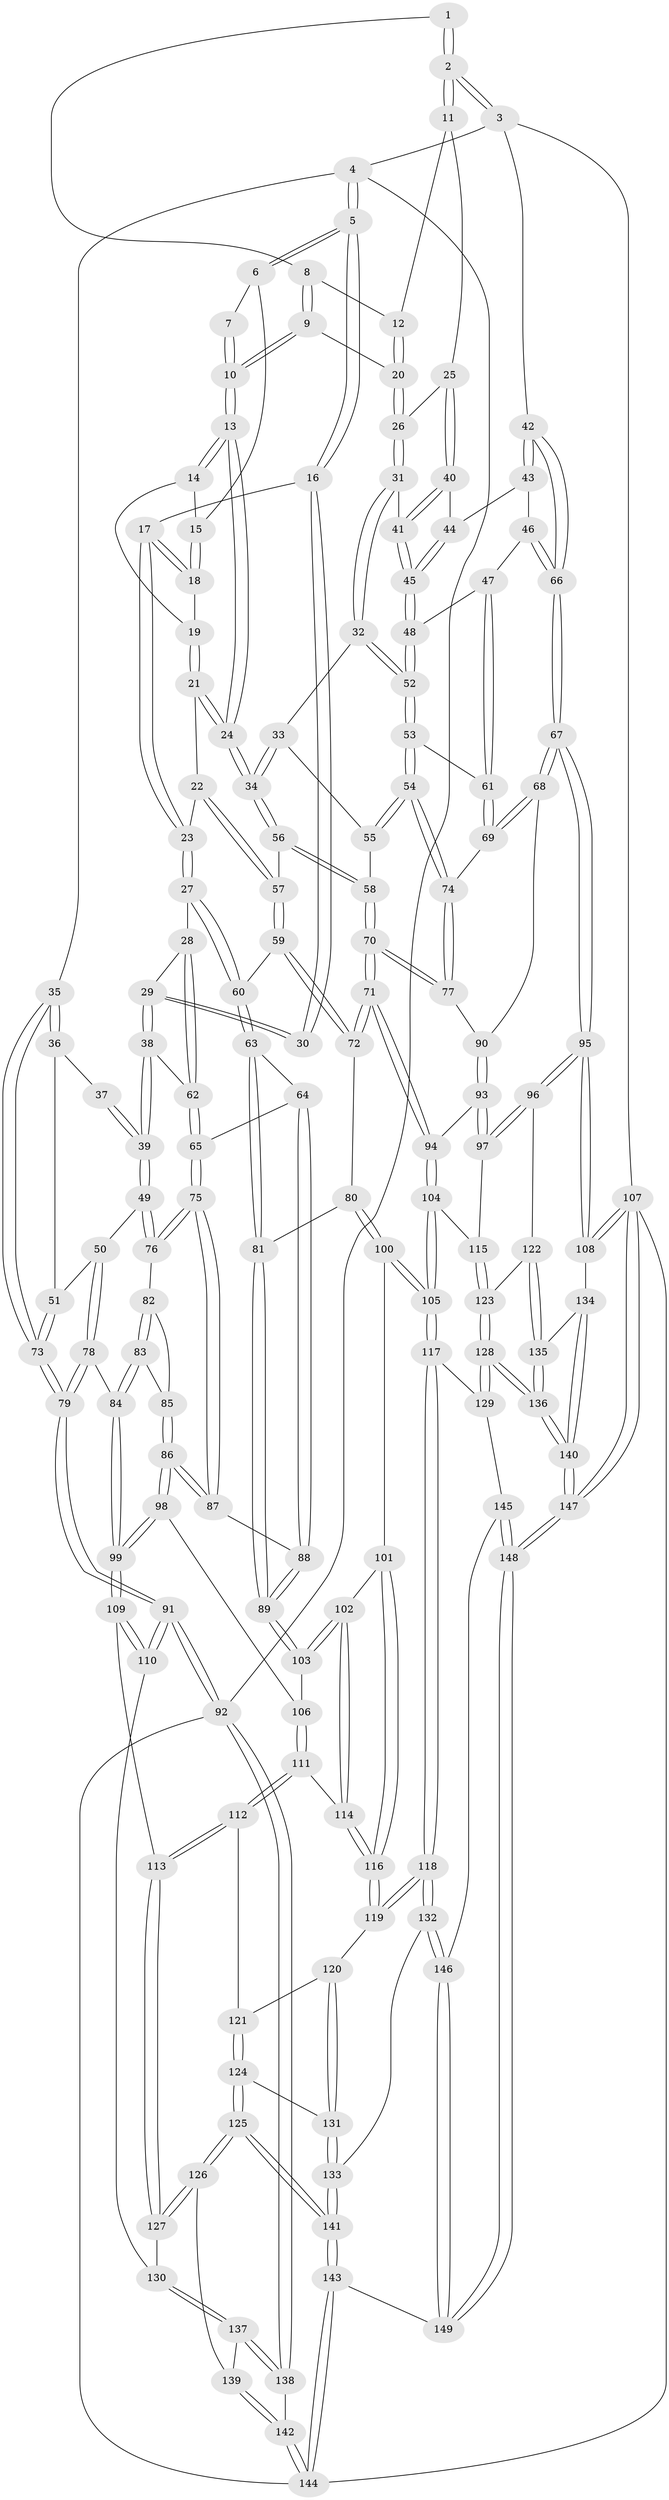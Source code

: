 // Generated by graph-tools (version 1.1) at 2025/59/03/09/25 04:59:38]
// undirected, 149 vertices, 369 edges
graph export_dot {
graph [start="1"]
  node [color=gray90,style=filled];
  1 [pos="+0.8624120136910134+0"];
  2 [pos="+1+0"];
  3 [pos="+1+0"];
  4 [pos="+0+0"];
  5 [pos="+0+0"];
  6 [pos="+0.4591231821880947+0"];
  7 [pos="+0.5624228548019967+0"];
  8 [pos="+0.7796797649728368+0"];
  9 [pos="+0.6974728339897109+0.11892440736122194"];
  10 [pos="+0.6550716162855438+0.12327643904255937"];
  11 [pos="+1+0.004337153637061588"];
  12 [pos="+0.8103519627382371+0.07762117829841386"];
  13 [pos="+0.6159092522982443+0.15853182031783053"];
  14 [pos="+0.5192475292014245+0.06128847613176772"];
  15 [pos="+0.4420965348614173+0"];
  16 [pos="+0.21757370085540767+0.1039816551045325"];
  17 [pos="+0.3186661967187396+0.10050663344773539"];
  18 [pos="+0.39513761346952303+0.031728519458703086"];
  19 [pos="+0.45708005644670396+0.12462049992910097"];
  20 [pos="+0.7527575683341752+0.13705402945439268"];
  21 [pos="+0.4814500586243473+0.19507792380754846"];
  22 [pos="+0.42974829500710265+0.22343055591057961"];
  23 [pos="+0.39857800275336236+0.2340571314316099"];
  24 [pos="+0.5927605227277191+0.19812062178479076"];
  25 [pos="+0.9121863048513745+0.158931545675921"];
  26 [pos="+0.7763334435244639+0.15888222983555778"];
  27 [pos="+0.3782113536966727+0.26235261391672665"];
  28 [pos="+0.35743736083278066+0.26653285325973924"];
  29 [pos="+0.25941465140878595+0.2500106565074105"];
  30 [pos="+0.21525489680121387+0.13177131703773173"];
  31 [pos="+0.786453994357705+0.2456332691288083"];
  32 [pos="+0.7823589557112534+0.25357809031543016"];
  33 [pos="+0.7019168815245613+0.2645907360677755"];
  34 [pos="+0.5998867480511948+0.22411150638277194"];
  35 [pos="+0+0"];
  36 [pos="+0.10277394717709348+0.23170513204490156"];
  37 [pos="+0.18677824102264895+0.16587880566110633"];
  38 [pos="+0.18559549846377205+0.3339439068768524"];
  39 [pos="+0.15166892409189411+0.3474949442250557"];
  40 [pos="+0.9151089711319671+0.17701523587423218"];
  41 [pos="+0.8344793157488798+0.25072802844836833"];
  42 [pos="+1+0.24466104743741007"];
  43 [pos="+0.935304464998506+0.21627010463024876"];
  44 [pos="+0.9299781097314432+0.21140706089101466"];
  45 [pos="+0.875792424691235+0.28558947365727433"];
  46 [pos="+0.971289239961083+0.31226131164516896"];
  47 [pos="+0.8844042457209372+0.31040702354248595"];
  48 [pos="+0.8766847963002327+0.2949305736565808"];
  49 [pos="+0.15140744113198532+0.34763937377314486"];
  50 [pos="+0.14787207335422126+0.3471979453502978"];
  51 [pos="+0.11358637115541266+0.3116183657296755"];
  52 [pos="+0.7854558960073107+0.3104867408810658"];
  53 [pos="+0.7761752051153517+0.3513597865554629"];
  54 [pos="+0.7611995897733332+0.36932767400216654"];
  55 [pos="+0.7140690388684613+0.2993815464360815"];
  56 [pos="+0.594891754391976+0.2995287938162996"];
  57 [pos="+0.5105983620098709+0.3451677427882491"];
  58 [pos="+0.6257529137584945+0.3559490927436396"];
  59 [pos="+0.509471307467316+0.34632793490434743"];
  60 [pos="+0.41834730853466323+0.37994391279026174"];
  61 [pos="+0.8704887818432525+0.3489303554209366"];
  62 [pos="+0.28901575649718697+0.3676921611928056"];
  63 [pos="+0.4145931704271134+0.3936769292273076"];
  64 [pos="+0.41308977240075584+0.39459665517087145"];
  65 [pos="+0.29918367464793266+0.385029634936967"];
  66 [pos="+1+0.4845532314389244"];
  67 [pos="+1+0.5303705410906518"];
  68 [pos="+0.9437931335580401+0.44923386535102083"];
  69 [pos="+0.9133117231888253+0.42685681928290564"];
  70 [pos="+0.6679023017969583+0.44565467805595715"];
  71 [pos="+0.6501943760596152+0.4691077443691113"];
  72 [pos="+0.5512369352604998+0.48484434499271467"];
  73 [pos="+0+0.253024509961768"];
  74 [pos="+0.7432307201489876+0.40662713746575063"];
  75 [pos="+0.2856920026282333+0.44510040262082295"];
  76 [pos="+0.1663410357830985+0.37864231489987604"];
  77 [pos="+0.7149114513203103+0.4339669465195057"];
  78 [pos="+0.041911802131342726+0.4442208067770304"];
  79 [pos="+0+0.4600162761074518"];
  80 [pos="+0.5415108152104442+0.4889640657346659"];
  81 [pos="+0.4926891858483415+0.4794989237934718"];
  82 [pos="+0.16908801783734254+0.3913891466757178"];
  83 [pos="+0.1399529434766524+0.5129963826484041"];
  84 [pos="+0.12687771145683197+0.5491101243773862"];
  85 [pos="+0.1998035289884644+0.4517584329909847"];
  86 [pos="+0.25504017532422874+0.5276855921425484"];
  87 [pos="+0.2983790136741354+0.504905517778424"];
  88 [pos="+0.33006734270772564+0.5079611937128659"];
  89 [pos="+0.38878895575511346+0.5589318618950407"];
  90 [pos="+0.7942441511935543+0.4984014651545225"];
  91 [pos="+0+0.7098489255117482"];
  92 [pos="+0+0.8612993639865084"];
  93 [pos="+0.8232678804140265+0.5776038345087801"];
  94 [pos="+0.6759733094019348+0.6096653438423959"];
  95 [pos="+1+0.5714199481642365"];
  96 [pos="+1+0.5795239662098152"];
  97 [pos="+0.8800084838876542+0.6132414659646327"];
  98 [pos="+0.24654611330876838+0.537861371254841"];
  99 [pos="+0.14911751066138323+0.6057948890086986"];
  100 [pos="+0.5055628463355141+0.6505371880379337"];
  101 [pos="+0.4759956234749581+0.6540342574242518"];
  102 [pos="+0.40392125238399335+0.5942547304123131"];
  103 [pos="+0.3933497240047079+0.5776673529873112"];
  104 [pos="+0.6527852302382909+0.6961673580438807"];
  105 [pos="+0.6331356917565742+0.7125360671084642"];
  106 [pos="+0.30945539714297404+0.6272695862404911"];
  107 [pos="+1+1"];
  108 [pos="+1+0.7854222802320201"];
  109 [pos="+0.13012241231001057+0.6574646924186329"];
  110 [pos="+0+0.7015544174266137"];
  111 [pos="+0.2912044522240935+0.6924611462364666"];
  112 [pos="+0.22423012480171695+0.7187506622050363"];
  113 [pos="+0.20881546961318714+0.7185163083002822"];
  114 [pos="+0.32748592083667527+0.6961382825528935"];
  115 [pos="+0.7940130347532348+0.7166195232976406"];
  116 [pos="+0.41131188375768424+0.7434396602837102"];
  117 [pos="+0.6146705820691153+0.8289103211024559"];
  118 [pos="+0.5678378260372251+0.8674014756988367"];
  119 [pos="+0.4119005023824636+0.7653183472777637"];
  120 [pos="+0.3889002480840833+0.7909673130380316"];
  121 [pos="+0.2788624734446555+0.7668156656121501"];
  122 [pos="+0.9026314324181651+0.7906658361726975"];
  123 [pos="+0.843736677612344+0.8017454239876544"];
  124 [pos="+0.32165461691718666+0.8674676068877224"];
  125 [pos="+0.2934222770561818+0.935392412359806"];
  126 [pos="+0.2227381198019312+0.877265723266416"];
  127 [pos="+0.20445103486948607+0.7816311658169286"];
  128 [pos="+0.7977859306140446+0.8960929053371401"];
  129 [pos="+0.7371298135713616+0.890259571826702"];
  130 [pos="+0.10404970241378479+0.8513939256480657"];
  131 [pos="+0.38380656578029715+0.8028637160578188"];
  132 [pos="+0.5673154924775068+0.8684676315487488"];
  133 [pos="+0.4345526796960747+0.9038285865704052"];
  134 [pos="+0.9576719111052253+0.8696237571076435"];
  135 [pos="+0.9504182648490429+0.8626147766539121"];
  136 [pos="+0.8062704873427446+0.9079229241165317"];
  137 [pos="+0.10795982221278476+0.868135534872361"];
  138 [pos="+0.021943418374699507+0.9259906364351277"];
  139 [pos="+0.1411769746107751+0.8947516487098766"];
  140 [pos="+0.9049477723991417+1"];
  141 [pos="+0.3143626811037825+0.9984966747181392"];
  142 [pos="+0.11605940863356673+1"];
  143 [pos="+0.3002625624748299+1"];
  144 [pos="+0.2281026603789103+1"];
  145 [pos="+0.7104299849254253+0.9546067327945649"];
  146 [pos="+0.5583532197961295+1"];
  147 [pos="+1+1"];
  148 [pos="+0.8109884845025379+1"];
  149 [pos="+0.5435499801802649+1"];
  1 -- 2;
  1 -- 2;
  1 -- 8;
  2 -- 3;
  2 -- 3;
  2 -- 11;
  2 -- 11;
  3 -- 4;
  3 -- 42;
  3 -- 107;
  4 -- 5;
  4 -- 5;
  4 -- 35;
  4 -- 92;
  5 -- 6;
  5 -- 6;
  5 -- 16;
  5 -- 16;
  6 -- 7;
  6 -- 15;
  7 -- 10;
  7 -- 10;
  8 -- 9;
  8 -- 9;
  8 -- 12;
  9 -- 10;
  9 -- 10;
  9 -- 20;
  10 -- 13;
  10 -- 13;
  11 -- 12;
  11 -- 25;
  12 -- 20;
  12 -- 20;
  13 -- 14;
  13 -- 14;
  13 -- 24;
  13 -- 24;
  14 -- 15;
  14 -- 19;
  15 -- 18;
  15 -- 18;
  16 -- 17;
  16 -- 30;
  16 -- 30;
  17 -- 18;
  17 -- 18;
  17 -- 23;
  17 -- 23;
  18 -- 19;
  19 -- 21;
  19 -- 21;
  20 -- 26;
  20 -- 26;
  21 -- 22;
  21 -- 24;
  21 -- 24;
  22 -- 23;
  22 -- 57;
  22 -- 57;
  23 -- 27;
  23 -- 27;
  24 -- 34;
  24 -- 34;
  25 -- 26;
  25 -- 40;
  25 -- 40;
  26 -- 31;
  26 -- 31;
  27 -- 28;
  27 -- 60;
  27 -- 60;
  28 -- 29;
  28 -- 62;
  28 -- 62;
  29 -- 30;
  29 -- 30;
  29 -- 38;
  29 -- 38;
  31 -- 32;
  31 -- 32;
  31 -- 41;
  32 -- 33;
  32 -- 52;
  32 -- 52;
  33 -- 34;
  33 -- 34;
  33 -- 55;
  34 -- 56;
  34 -- 56;
  35 -- 36;
  35 -- 36;
  35 -- 73;
  35 -- 73;
  36 -- 37;
  36 -- 51;
  37 -- 39;
  37 -- 39;
  38 -- 39;
  38 -- 39;
  38 -- 62;
  39 -- 49;
  39 -- 49;
  40 -- 41;
  40 -- 41;
  40 -- 44;
  41 -- 45;
  41 -- 45;
  42 -- 43;
  42 -- 43;
  42 -- 66;
  42 -- 66;
  43 -- 44;
  43 -- 46;
  44 -- 45;
  44 -- 45;
  45 -- 48;
  45 -- 48;
  46 -- 47;
  46 -- 66;
  46 -- 66;
  47 -- 48;
  47 -- 61;
  47 -- 61;
  48 -- 52;
  48 -- 52;
  49 -- 50;
  49 -- 76;
  49 -- 76;
  50 -- 51;
  50 -- 78;
  50 -- 78;
  51 -- 73;
  51 -- 73;
  52 -- 53;
  52 -- 53;
  53 -- 54;
  53 -- 54;
  53 -- 61;
  54 -- 55;
  54 -- 55;
  54 -- 74;
  54 -- 74;
  55 -- 58;
  56 -- 57;
  56 -- 58;
  56 -- 58;
  57 -- 59;
  57 -- 59;
  58 -- 70;
  58 -- 70;
  59 -- 60;
  59 -- 72;
  59 -- 72;
  60 -- 63;
  60 -- 63;
  61 -- 69;
  61 -- 69;
  62 -- 65;
  62 -- 65;
  63 -- 64;
  63 -- 81;
  63 -- 81;
  64 -- 65;
  64 -- 88;
  64 -- 88;
  65 -- 75;
  65 -- 75;
  66 -- 67;
  66 -- 67;
  67 -- 68;
  67 -- 68;
  67 -- 95;
  67 -- 95;
  68 -- 69;
  68 -- 69;
  68 -- 90;
  69 -- 74;
  70 -- 71;
  70 -- 71;
  70 -- 77;
  70 -- 77;
  71 -- 72;
  71 -- 72;
  71 -- 94;
  71 -- 94;
  72 -- 80;
  73 -- 79;
  73 -- 79;
  74 -- 77;
  74 -- 77;
  75 -- 76;
  75 -- 76;
  75 -- 87;
  75 -- 87;
  76 -- 82;
  77 -- 90;
  78 -- 79;
  78 -- 79;
  78 -- 84;
  79 -- 91;
  79 -- 91;
  80 -- 81;
  80 -- 100;
  80 -- 100;
  81 -- 89;
  81 -- 89;
  82 -- 83;
  82 -- 83;
  82 -- 85;
  83 -- 84;
  83 -- 84;
  83 -- 85;
  84 -- 99;
  84 -- 99;
  85 -- 86;
  85 -- 86;
  86 -- 87;
  86 -- 87;
  86 -- 98;
  86 -- 98;
  87 -- 88;
  88 -- 89;
  88 -- 89;
  89 -- 103;
  89 -- 103;
  90 -- 93;
  90 -- 93;
  91 -- 92;
  91 -- 92;
  91 -- 110;
  91 -- 110;
  92 -- 138;
  92 -- 138;
  92 -- 144;
  93 -- 94;
  93 -- 97;
  93 -- 97;
  94 -- 104;
  94 -- 104;
  95 -- 96;
  95 -- 96;
  95 -- 108;
  95 -- 108;
  96 -- 97;
  96 -- 97;
  96 -- 122;
  97 -- 115;
  98 -- 99;
  98 -- 99;
  98 -- 106;
  99 -- 109;
  99 -- 109;
  100 -- 101;
  100 -- 105;
  100 -- 105;
  101 -- 102;
  101 -- 116;
  101 -- 116;
  102 -- 103;
  102 -- 103;
  102 -- 114;
  102 -- 114;
  103 -- 106;
  104 -- 105;
  104 -- 105;
  104 -- 115;
  105 -- 117;
  105 -- 117;
  106 -- 111;
  106 -- 111;
  107 -- 108;
  107 -- 108;
  107 -- 147;
  107 -- 147;
  107 -- 144;
  108 -- 134;
  109 -- 110;
  109 -- 110;
  109 -- 113;
  110 -- 130;
  111 -- 112;
  111 -- 112;
  111 -- 114;
  112 -- 113;
  112 -- 113;
  112 -- 121;
  113 -- 127;
  113 -- 127;
  114 -- 116;
  114 -- 116;
  115 -- 123;
  115 -- 123;
  116 -- 119;
  116 -- 119;
  117 -- 118;
  117 -- 118;
  117 -- 129;
  118 -- 119;
  118 -- 119;
  118 -- 132;
  118 -- 132;
  119 -- 120;
  120 -- 121;
  120 -- 131;
  120 -- 131;
  121 -- 124;
  121 -- 124;
  122 -- 123;
  122 -- 135;
  122 -- 135;
  123 -- 128;
  123 -- 128;
  124 -- 125;
  124 -- 125;
  124 -- 131;
  125 -- 126;
  125 -- 126;
  125 -- 141;
  125 -- 141;
  126 -- 127;
  126 -- 127;
  126 -- 139;
  127 -- 130;
  128 -- 129;
  128 -- 129;
  128 -- 136;
  128 -- 136;
  129 -- 145;
  130 -- 137;
  130 -- 137;
  131 -- 133;
  131 -- 133;
  132 -- 133;
  132 -- 146;
  132 -- 146;
  133 -- 141;
  133 -- 141;
  134 -- 135;
  134 -- 140;
  134 -- 140;
  135 -- 136;
  135 -- 136;
  136 -- 140;
  136 -- 140;
  137 -- 138;
  137 -- 138;
  137 -- 139;
  138 -- 142;
  139 -- 142;
  139 -- 142;
  140 -- 147;
  140 -- 147;
  141 -- 143;
  141 -- 143;
  142 -- 144;
  142 -- 144;
  143 -- 144;
  143 -- 144;
  143 -- 149;
  145 -- 146;
  145 -- 148;
  145 -- 148;
  146 -- 149;
  146 -- 149;
  147 -- 148;
  147 -- 148;
  148 -- 149;
  148 -- 149;
}
